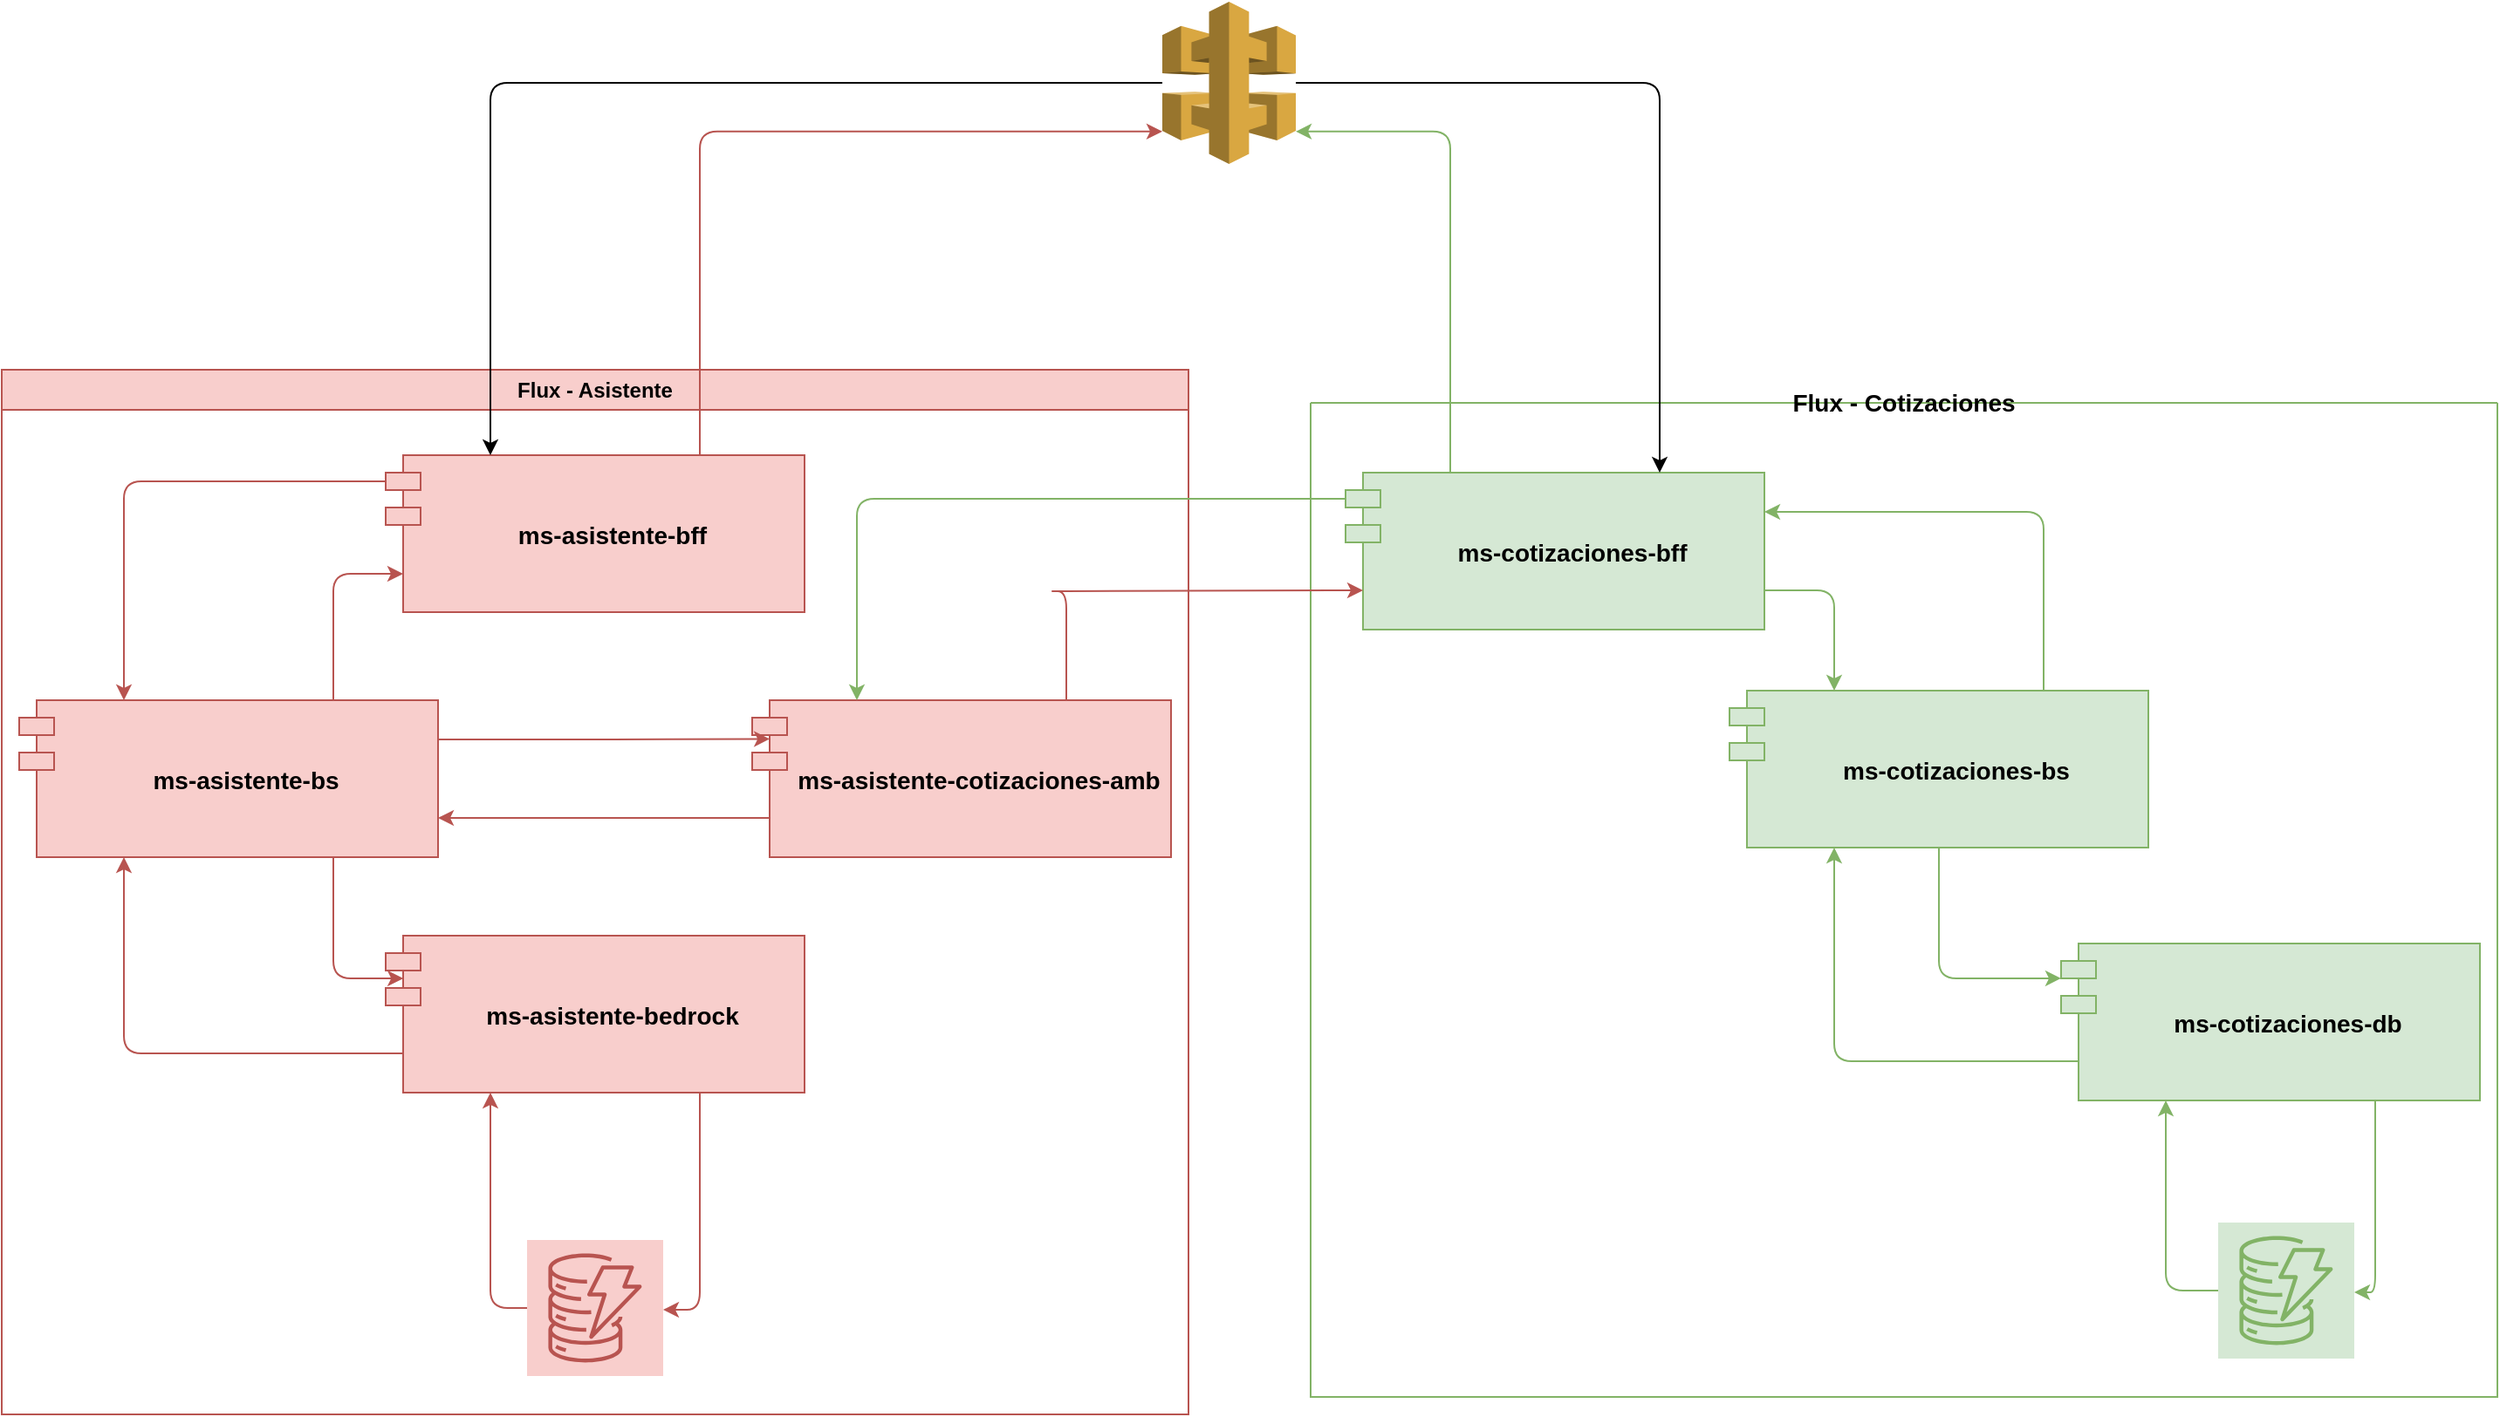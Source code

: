 <mxfile>
    <diagram id="KharTzELo6rzt7LxLova" name="Page-1">
        <mxGraphModel dx="3207" dy="1001" grid="1" gridSize="10" guides="1" tooltips="1" connect="1" arrows="1" fold="1" page="1" pageScale="1" pageWidth="850" pageHeight="1100" math="0" shadow="0">
            <root>
                <mxCell id="0"/>
                <mxCell id="1" parent="0"/>
                <mxCell id="2" value="Flux - Asistente" style="swimlane;whiteSpace=wrap;html=1;strokeColor=#b85450;fillColor=#f8cecc;" parent="1" vertex="1">
                    <mxGeometry x="-1090" y="251" width="680" height="599" as="geometry"/>
                </mxCell>
                <mxCell id="3" value="" style="group;" parent="2" vertex="1" connectable="0">
                    <mxGeometry x="220" y="49" width="240" height="90" as="geometry"/>
                </mxCell>
                <mxCell id="4" value="" style="group" parent="3" vertex="1" connectable="0">
                    <mxGeometry width="240" height="90" as="geometry"/>
                </mxCell>
                <mxCell id="5" value="ms-asistente-bff" style="shape=module;align=left;spacingLeft=20;align=center;verticalAlign=middle;fillColor=#f8cecc;fontSize=14;fontStyle=1;strokeColor=#b85450;" parent="4" vertex="1">
                    <mxGeometry width="240" height="90" as="geometry"/>
                </mxCell>
                <mxCell id="8" value="" style="group;" parent="2" vertex="1" connectable="0">
                    <mxGeometry x="430" y="189.5" width="240" height="90" as="geometry"/>
                </mxCell>
                <mxCell id="9" value="" style="group" parent="8" vertex="1" connectable="0">
                    <mxGeometry width="240" height="90" as="geometry"/>
                </mxCell>
                <mxCell id="10" value="ms-asistente-cotizaciones-amb" style="shape=module;align=left;spacingLeft=20;align=center;verticalAlign=middle;fillColor=#f8cecc;fontSize=14;fontStyle=1;strokeColor=#b85450;" parent="9" vertex="1">
                    <mxGeometry width="240" height="90" as="geometry"/>
                </mxCell>
                <mxCell id="13" value="" style="group;" parent="2" vertex="1" connectable="0">
                    <mxGeometry x="10.0" y="189.5" width="240" height="90" as="geometry"/>
                </mxCell>
                <mxCell id="14" value="" style="group" parent="13" vertex="1" connectable="0">
                    <mxGeometry width="240" height="90" as="geometry"/>
                </mxCell>
                <mxCell id="15" value="ms-asistente-bs" style="shape=module;align=left;spacingLeft=20;align=center;verticalAlign=middle;fillColor=#f8cecc;fontSize=14;fontStyle=1;strokeColor=#b85450;" parent="14" vertex="1">
                    <mxGeometry width="240" height="90" as="geometry"/>
                </mxCell>
                <mxCell id="67" style="edgeStyle=orthogonalEdgeStyle;html=1;startArrow=none;startFill=0;endArrow=classic;endFill=1;entryX=0.25;entryY=1;entryDx=0;entryDy=0;fillColor=#f8cecc;strokeColor=#b85450;exitX=0;exitY=0.5;exitDx=0;exitDy=0;exitPerimeter=0;" parent="2" source="83" target="20" edge="1">
                    <mxGeometry relative="1" as="geometry">
                        <mxPoint x="280" y="569" as="targetPoint"/>
                        <mxPoint x="260" y="549" as="sourcePoint"/>
                    </mxGeometry>
                </mxCell>
                <mxCell id="69" style="edgeStyle=orthogonalEdgeStyle;html=1;exitX=0.75;exitY=1;exitDx=0;exitDy=0;startArrow=none;startFill=0;endArrow=classic;endFill=1;fillColor=#f8cecc;strokeColor=#b85450;" parent="2" source="20" target="83" edge="1">
                    <mxGeometry relative="1" as="geometry">
                        <Array as="points">
                            <mxPoint x="400" y="539"/>
                        </Array>
                        <mxPoint x="400" y="569" as="sourcePoint"/>
                        <mxPoint x="381.5" y="539" as="targetPoint"/>
                    </mxGeometry>
                </mxCell>
                <mxCell id="18" value="" style="group;" parent="2" vertex="1" connectable="0">
                    <mxGeometry x="220" y="324.5" width="240" height="90" as="geometry"/>
                </mxCell>
                <mxCell id="19" value="" style="group" parent="18" vertex="1" connectable="0">
                    <mxGeometry width="240" height="90" as="geometry"/>
                </mxCell>
                <mxCell id="20" value="ms-asistente-bedrock" style="shape=module;align=left;spacingLeft=20;align=center;verticalAlign=middle;fillColor=#f8cecc;fontSize=14;fontStyle=1;strokeColor=#b85450;" parent="19" vertex="1">
                    <mxGeometry width="240" height="90" as="geometry"/>
                </mxCell>
                <mxCell id="70" style="edgeStyle=orthogonalEdgeStyle;html=1;exitX=0;exitY=0;exitDx=0;exitDy=15;exitPerimeter=0;entryX=0.25;entryY=0;entryDx=0;entryDy=0;fillColor=#f8cecc;strokeColor=#b85450;" parent="2" source="5" target="15" edge="1">
                    <mxGeometry relative="1" as="geometry"/>
                </mxCell>
                <mxCell id="71" style="html=1;exitX=0.75;exitY=0;exitDx=0;exitDy=0;entryX=0;entryY=0.75;entryDx=10;entryDy=0;entryPerimeter=0;edgeStyle=orthogonalEdgeStyle;fillColor=#f8cecc;strokeColor=#b85450;" parent="2" source="15" target="5" edge="1">
                    <mxGeometry relative="1" as="geometry">
                        <Array as="points">
                            <mxPoint x="190" y="117"/>
                            <mxPoint x="230" y="117"/>
                        </Array>
                    </mxGeometry>
                </mxCell>
                <mxCell id="72" style="edgeStyle=orthogonalEdgeStyle;html=1;exitX=1;exitY=0.25;exitDx=0;exitDy=0;entryX=0.042;entryY=0.247;entryDx=0;entryDy=0;entryPerimeter=0;fillColor=#f8cecc;strokeColor=#b85450;" parent="2" source="15" target="10" edge="1">
                    <mxGeometry relative="1" as="geometry"/>
                </mxCell>
                <mxCell id="73" style="edgeStyle=orthogonalEdgeStyle;html=1;exitX=0;exitY=0.75;exitDx=10;exitDy=0;entryX=1;entryY=0.75;entryDx=0;entryDy=0;exitPerimeter=0;fillColor=#f8cecc;strokeColor=#b85450;" parent="2" source="10" target="15" edge="1">
                    <mxGeometry relative="1" as="geometry"/>
                </mxCell>
                <mxCell id="74" style="html=1;exitX=0.75;exitY=1;exitDx=0;exitDy=0;entryX=0.042;entryY=0.264;entryDx=0;entryDy=0;entryPerimeter=0;edgeStyle=orthogonalEdgeStyle;fillColor=#f8cecc;strokeColor=#b85450;endArrow=classic;endFill=1;startArrow=none;startFill=0;" parent="2" source="15" target="20" edge="1">
                    <mxGeometry relative="1" as="geometry">
                        <mxPoint x="200" y="349" as="targetPoint"/>
                        <Array as="points">
                            <mxPoint x="190" y="349"/>
                            <mxPoint x="230" y="349"/>
                        </Array>
                    </mxGeometry>
                </mxCell>
                <mxCell id="75" style="edgeStyle=orthogonalEdgeStyle;html=1;exitX=0.25;exitY=1;exitDx=0;exitDy=0;entryX=0;entryY=0.75;entryDx=10;entryDy=0;entryPerimeter=0;fillColor=#f8cecc;strokeColor=#b85450;endArrow=none;endFill=0;startArrow=classic;startFill=1;" parent="2" source="15" target="20" edge="1">
                    <mxGeometry relative="1" as="geometry">
                        <Array as="points">
                            <mxPoint x="70" y="392"/>
                        </Array>
                    </mxGeometry>
                </mxCell>
                <mxCell id="83" value="" style="sketch=0;points=[[0,0,0],[0.25,0,0],[0.5,0,0],[0.75,0,0],[1,0,0],[0,1,0],[0.25,1,0],[0.5,1,0],[0.75,1,0],[1,1,0],[0,0.25,0],[0,0.5,0],[0,0.75,0],[1,0.25,0],[1,0.5,0],[1,0.75,0]];outlineConnect=0;gradientDirection=north;fillColor=#f8cecc;strokeColor=#b85450;dashed=0;verticalLabelPosition=bottom;verticalAlign=top;align=center;html=1;fontSize=12;fontStyle=0;aspect=fixed;shape=mxgraph.aws4.resourceIcon;resIcon=mxgraph.aws4.dynamodb;" vertex="1" parent="2">
                    <mxGeometry x="301" y="499" width="78" height="78" as="geometry"/>
                </mxCell>
                <mxCell id="27" value="Flux - Cotizaciones" style="swimlane;whiteSpace=wrap;html=1;strokeColor=#82b366;fontSize=14;fillColor=#d5e8d4;startSize=0;" parent="1" vertex="1">
                    <mxGeometry x="-340" y="270" width="680" height="570" as="geometry"/>
                </mxCell>
                <mxCell id="28" value="" style="group;" parent="27" vertex="1" connectable="0">
                    <mxGeometry x="20" y="40" width="240" height="90" as="geometry"/>
                </mxCell>
                <mxCell id="29" value="" style="group" parent="28" vertex="1" connectable="0">
                    <mxGeometry width="240" height="90" as="geometry"/>
                </mxCell>
                <mxCell id="30" value="ms-cotizaciones-bff" style="shape=module;align=left;spacingLeft=20;align=center;verticalAlign=middle;fillColor=#d5e8d4;fontSize=14;fontStyle=1;strokeColor=#82b366;" parent="29" vertex="1">
                    <mxGeometry width="240" height="90" as="geometry"/>
                </mxCell>
                <mxCell id="33" value="" style="group;" parent="27" vertex="1" connectable="0">
                    <mxGeometry x="240" y="165" width="240" height="90" as="geometry"/>
                </mxCell>
                <mxCell id="34" value="" style="group" parent="33" vertex="1" connectable="0">
                    <mxGeometry width="240" height="90" as="geometry"/>
                </mxCell>
                <mxCell id="35" value="ms-cotizaciones-bs" style="shape=module;align=left;spacingLeft=20;align=center;verticalAlign=middle;fillColor=#d5e8d4;fontSize=14;fontStyle=1;strokeColor=#82b366;" parent="34" vertex="1">
                    <mxGeometry width="240" height="90" as="geometry"/>
                </mxCell>
                <mxCell id="53" style="edgeStyle=orthogonalEdgeStyle;html=1;entryX=0.25;entryY=0;entryDx=0;entryDy=0;exitX=1;exitY=0.75;exitDx=0;exitDy=0;fillColor=#d5e8d4;strokeColor=#82b366;" parent="27" source="30" target="35" edge="1">
                    <mxGeometry relative="1" as="geometry"/>
                </mxCell>
                <mxCell id="55" style="edgeStyle=orthogonalEdgeStyle;html=1;exitX=0.75;exitY=0;exitDx=0;exitDy=0;entryX=1;entryY=0.25;entryDx=0;entryDy=0;fillColor=#d5e8d4;strokeColor=#82b366;" parent="27" source="35" target="30" edge="1">
                    <mxGeometry relative="1" as="geometry"/>
                </mxCell>
                <mxCell id="38" value="" style="group;" parent="27" vertex="1" connectable="0">
                    <mxGeometry x="430" y="310" width="240" height="90" as="geometry"/>
                </mxCell>
                <mxCell id="39" value="" style="group" parent="38" vertex="1" connectable="0">
                    <mxGeometry width="240" height="90" as="geometry"/>
                </mxCell>
                <mxCell id="40" value="ms-cotizaciones-db" style="shape=module;align=left;spacingLeft=20;align=center;verticalAlign=middle;fillColor=#d5e8d4;fontSize=14;fontStyle=1;strokeColor=#82b366;" parent="39" vertex="1">
                    <mxGeometry width="240" height="90" as="geometry"/>
                </mxCell>
                <mxCell id="48" style="edgeStyle=orthogonalEdgeStyle;html=1;startArrow=none;startFill=0;endArrow=classic;endFill=1;entryX=0.25;entryY=1;entryDx=0;entryDy=0;exitX=0;exitY=0.5;exitDx=0;exitDy=0;exitPerimeter=0;fillColor=#d5e8d4;strokeColor=#82b366;" parent="27" source="86" target="40" edge="1">
                    <mxGeometry relative="1" as="geometry">
                        <mxPoint x="440" y="470" as="targetPoint"/>
                        <mxPoint x="510" y="510" as="sourcePoint"/>
                    </mxGeometry>
                </mxCell>
                <mxCell id="50" style="edgeStyle=orthogonalEdgeStyle;html=1;exitX=0.75;exitY=1;exitDx=0;exitDy=0;startArrow=none;startFill=0;endArrow=classic;endFill=1;fillColor=#d5e8d4;strokeColor=#82b366;" parent="27" source="40" target="86" edge="1">
                    <mxGeometry relative="1" as="geometry">
                        <Array as="points">
                            <mxPoint x="610" y="510"/>
                        </Array>
                        <mxPoint x="593" y="510" as="targetPoint"/>
                    </mxGeometry>
                </mxCell>
                <mxCell id="58" style="edgeStyle=orthogonalEdgeStyle;html=1;exitX=0.5;exitY=1;exitDx=0;exitDy=0;entryX=0;entryY=0.222;entryDx=0;entryDy=0;entryPerimeter=0;fillColor=#d5e8d4;strokeColor=#82b366;" parent="27" source="35" target="40" edge="1">
                    <mxGeometry relative="1" as="geometry">
                        <mxPoint x="420.31" y="330" as="targetPoint"/>
                    </mxGeometry>
                </mxCell>
                <mxCell id="59" style="edgeStyle=orthogonalEdgeStyle;html=1;exitX=0;exitY=0.75;exitDx=10;exitDy=0;exitPerimeter=0;entryX=0.25;entryY=1;entryDx=0;entryDy=0;fillColor=#d5e8d4;strokeColor=#82b366;" parent="27" source="40" target="35" edge="1">
                    <mxGeometry relative="1" as="geometry">
                        <Array as="points">
                            <mxPoint x="300" y="378"/>
                        </Array>
                    </mxGeometry>
                </mxCell>
                <mxCell id="86" value="" style="sketch=0;points=[[0,0,0],[0.25,0,0],[0.5,0,0],[0.75,0,0],[1,0,0],[0,1,0],[0.25,1,0],[0.5,1,0],[0.75,1,0],[1,1,0],[0,0.25,0],[0,0.5,0],[0,0.75,0],[1,0.25,0],[1,0.5,0],[1,0.75,0]];outlineConnect=0;gradientDirection=north;fillColor=#d5e8d4;strokeColor=#82b366;dashed=0;verticalLabelPosition=bottom;verticalAlign=top;align=center;html=1;fontSize=12;fontStyle=0;aspect=fixed;shape=mxgraph.aws4.resourceIcon;resIcon=mxgraph.aws4.dynamodb;" vertex="1" parent="27">
                    <mxGeometry x="520" y="470" width="78" height="78" as="geometry"/>
                </mxCell>
                <mxCell id="79" style="edgeStyle=orthogonalEdgeStyle;html=1;entryX=0.25;entryY=0;entryDx=0;entryDy=0;startArrow=none;startFill=0;endArrow=classic;endFill=1;" parent="1" source="52" target="5" edge="1">
                    <mxGeometry relative="1" as="geometry"/>
                </mxCell>
                <mxCell id="81" style="edgeStyle=orthogonalEdgeStyle;html=1;entryX=0.75;entryY=0;entryDx=0;entryDy=0;startArrow=none;startFill=0;endArrow=classic;endFill=1;" parent="1" source="52" target="30" edge="1">
                    <mxGeometry relative="1" as="geometry"/>
                </mxCell>
                <mxCell id="52" value="" style="outlineConnect=0;dashed=0;verticalLabelPosition=bottom;verticalAlign=top;align=center;html=1;shape=mxgraph.aws3.api_gateway;fillColor=#D9A741;gradientColor=none;" parent="1" vertex="1">
                    <mxGeometry x="-425" y="40" width="76.5" height="93" as="geometry"/>
                </mxCell>
                <mxCell id="56" style="edgeStyle=orthogonalEdgeStyle;html=1;exitX=0.75;exitY=0;exitDx=0;exitDy=0;entryX=0;entryY=0.75;entryDx=10;entryDy=0;entryPerimeter=0;fillColor=#f8cecc;strokeColor=#b85450;" parent="1" source="10" target="30" edge="1">
                    <mxGeometry relative="1" as="geometry">
                        <Array as="points">
                            <mxPoint x="-490" y="378"/>
                            <mxPoint x="-310" y="378"/>
                        </Array>
                    </mxGeometry>
                </mxCell>
                <mxCell id="57" style="edgeStyle=orthogonalEdgeStyle;html=1;exitX=0;exitY=0;exitDx=0;exitDy=15;exitPerimeter=0;entryX=0.25;entryY=0;entryDx=0;entryDy=0;fillColor=#d5e8d4;strokeColor=#82b366;" parent="1" source="30" target="10" edge="1">
                    <mxGeometry relative="1" as="geometry"/>
                </mxCell>
                <mxCell id="80" style="edgeStyle=orthogonalEdgeStyle;html=1;exitX=0.75;exitY=0;exitDx=0;exitDy=0;entryX=0;entryY=0.8;entryDx=0;entryDy=0;entryPerimeter=0;startArrow=none;startFill=0;endArrow=classic;endFill=1;fillColor=#f8cecc;strokeColor=#b85450;" parent="1" source="5" target="52" edge="1">
                    <mxGeometry relative="1" as="geometry"/>
                </mxCell>
                <mxCell id="82" style="edgeStyle=orthogonalEdgeStyle;html=1;exitX=0.25;exitY=0;exitDx=0;exitDy=0;entryX=1;entryY=0.8;entryDx=0;entryDy=0;entryPerimeter=0;startArrow=none;startFill=0;endArrow=classic;endFill=1;fillColor=#d5e8d4;strokeColor=#82b366;" parent="1" source="30" target="52" edge="1">
                    <mxGeometry relative="1" as="geometry"/>
                </mxCell>
            </root>
        </mxGraphModel>
    </diagram>
</mxfile>